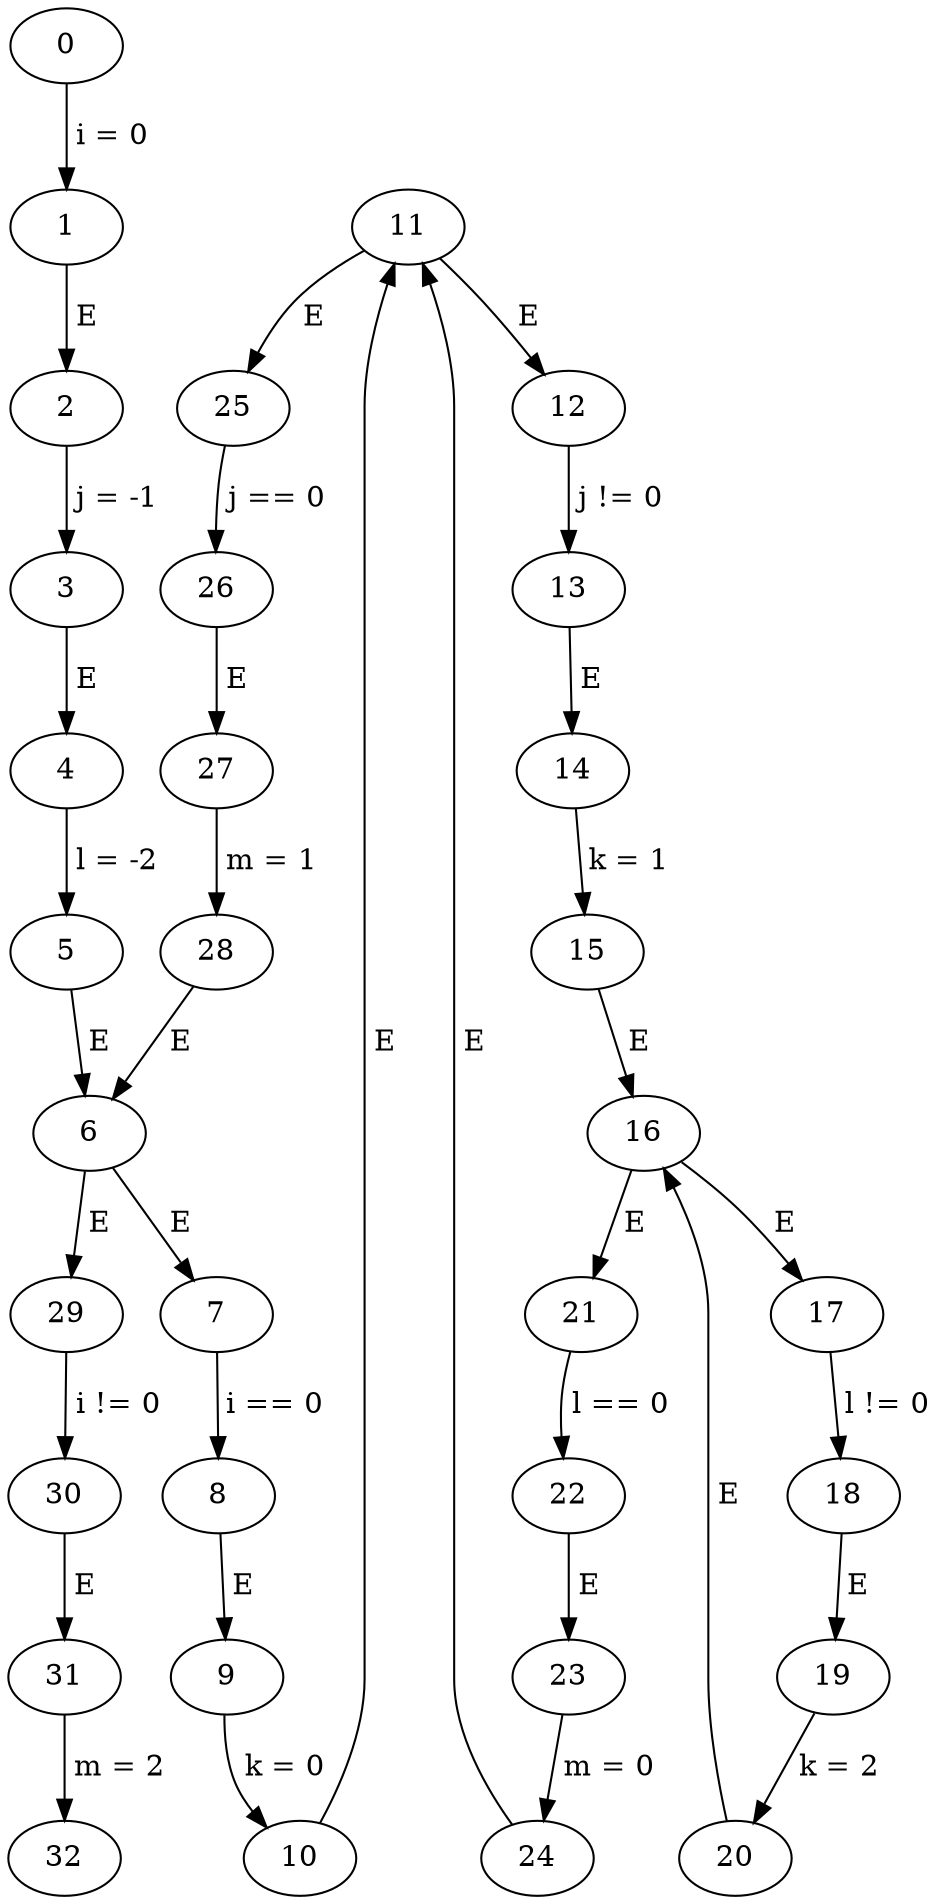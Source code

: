 // nestedwhile
digraph {
	11 -> 12 [label=" E "]
	4 -> 5 [label=" l = -2 "]
	14 -> 15 [label=" k = 1 "]
	12 -> 13 [label=" j != 0 "]
	2 -> 3 [label=" j = -1 "]
	13 -> 14 [label=" E "]
	24 -> 11 [label=" E "]
	0 -> 1 [label=" i = 0 "]
	10 -> 11 [label=" E "]
	1 -> 2 [label=" E "]
	3 -> 4 [label=" E "]
	16 -> 21 [label=" E "]
	21 -> 22 [label=" l == 0 "]
	8 -> 9 [label=" E "]
	29 -> 30 [label=" i != 0 "]
	18 -> 19 [label=" E "]
	6 -> 7 [label=" E "]
	15 -> 16 [label=" E "]
	7 -> 8 [label=" i == 0 "]
	5 -> 6 [label=" E "]
	23 -> 24 [label=" m = 0 "]
	20 -> 16 [label=" E "]
	31 -> 32 [label=" m = 2 "]
	6 -> 29 [label=" E "]
	19 -> 20 [label=" k = 2 "]
	9 -> 10 [label=" k = 0 "]
	25 -> 26 [label=" j == 0 "]
	30 -> 31 [label=" E "]
	26 -> 27 [label=" E "]
	27 -> 28 [label=" m = 1 "]
	11 -> 25 [label=" E "]
	17 -> 18 [label=" l != 0 "]
	22 -> 23 [label=" E "]
	28 -> 6 [label=" E "]
	16 -> 17 [label=" E "]
}
